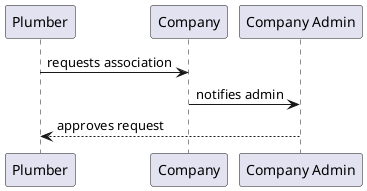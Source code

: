 @startuml Plumber Requests Invitation

Plumber -> Company : requests association
Company -> "Company Admin" : notifies admin
"Company Admin" --> Plumber : approves request

@enduml